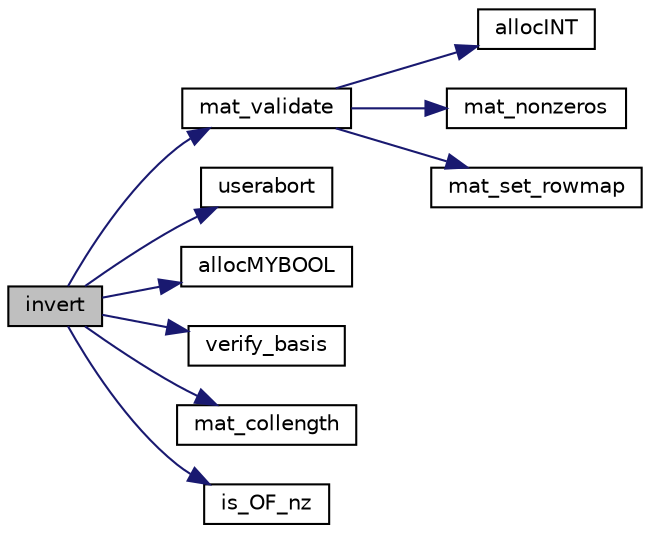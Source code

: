 digraph "invert"
{
  edge [fontname="Helvetica",fontsize="10",labelfontname="Helvetica",labelfontsize="10"];
  node [fontname="Helvetica",fontsize="10",shape=record];
  rankdir="LR";
  Node237 [label="invert",height=0.2,width=0.4,color="black", fillcolor="grey75", style="filled", fontcolor="black"];
  Node237 -> Node238 [color="midnightblue",fontsize="10",style="solid",fontname="Helvetica"];
  Node238 [label="mat_validate",height=0.2,width=0.4,color="black", fillcolor="white", style="filled",URL="$dc/d9a/lp__matrix_8c.html#a3b6cff0a7850997a4ac569451cb8ed47"];
  Node238 -> Node239 [color="midnightblue",fontsize="10",style="solid",fontname="Helvetica"];
  Node239 [label="allocINT",height=0.2,width=0.4,color="black", fillcolor="white", style="filled",URL="$d1/daa/3rd_party_2lpsolve_2build_2include_2lpsolve_2lp__utils_8h.html#a2081b8e14a0691b7e3931fa280ad9e63"];
  Node238 -> Node240 [color="midnightblue",fontsize="10",style="solid",fontname="Helvetica"];
  Node240 [label="mat_nonzeros",height=0.2,width=0.4,color="black", fillcolor="white", style="filled",URL="$dc/d9a/lp__matrix_8c.html#a9430c42ed7853fd8dd6463ed7165f243"];
  Node238 -> Node241 [color="midnightblue",fontsize="10",style="solid",fontname="Helvetica"];
  Node241 [label="mat_set_rowmap",height=0.2,width=0.4,color="black", fillcolor="white", style="filled",URL="$dc/d9a/lp__matrix_8c.html#a11d446e1461f23530cf5dc5b8e0a3b6a"];
  Node237 -> Node242 [color="midnightblue",fontsize="10",style="solid",fontname="Helvetica"];
  Node242 [label="userabort",height=0.2,width=0.4,color="black", fillcolor="white", style="filled",URL="$dc/de4/3rd_party_2lpsolve_2build_2include_2lpsolve_2lp__lib_8h.html#a0f52d280ba9e57a3011d4aac462eb52a"];
  Node237 -> Node243 [color="midnightblue",fontsize="10",style="solid",fontname="Helvetica"];
  Node243 [label="allocMYBOOL",height=0.2,width=0.4,color="black", fillcolor="white", style="filled",URL="$d1/daa/3rd_party_2lpsolve_2build_2include_2lpsolve_2lp__utils_8h.html#a0f35a721d2c3a4beea00b2840c2bea30"];
  Node237 -> Node244 [color="midnightblue",fontsize="10",style="solid",fontname="Helvetica"];
  Node244 [label="verify_basis",height=0.2,width=0.4,color="black", fillcolor="white", style="filled",URL="$dc/de4/3rd_party_2lpsolve_2build_2include_2lpsolve_2lp__lib_8h.html#a94863e6c34d2f9adca4906ac89fd3836"];
  Node237 -> Node245 [color="midnightblue",fontsize="10",style="solid",fontname="Helvetica"];
  Node245 [label="mat_collength",height=0.2,width=0.4,color="black", fillcolor="white", style="filled",URL="$dc/d9a/lp__matrix_8c.html#a258da1c9a3b1fedd9704451f7ab7e6f4"];
  Node237 -> Node246 [color="midnightblue",fontsize="10",style="solid",fontname="Helvetica"];
  Node246 [label="is_OF_nz",height=0.2,width=0.4,color="black", fillcolor="white", style="filled",URL="$dc/de4/3rd_party_2lpsolve_2build_2include_2lpsolve_2lp__lib_8h.html#a13aadb0974610bf342f7c3003f5c5949"];
}
